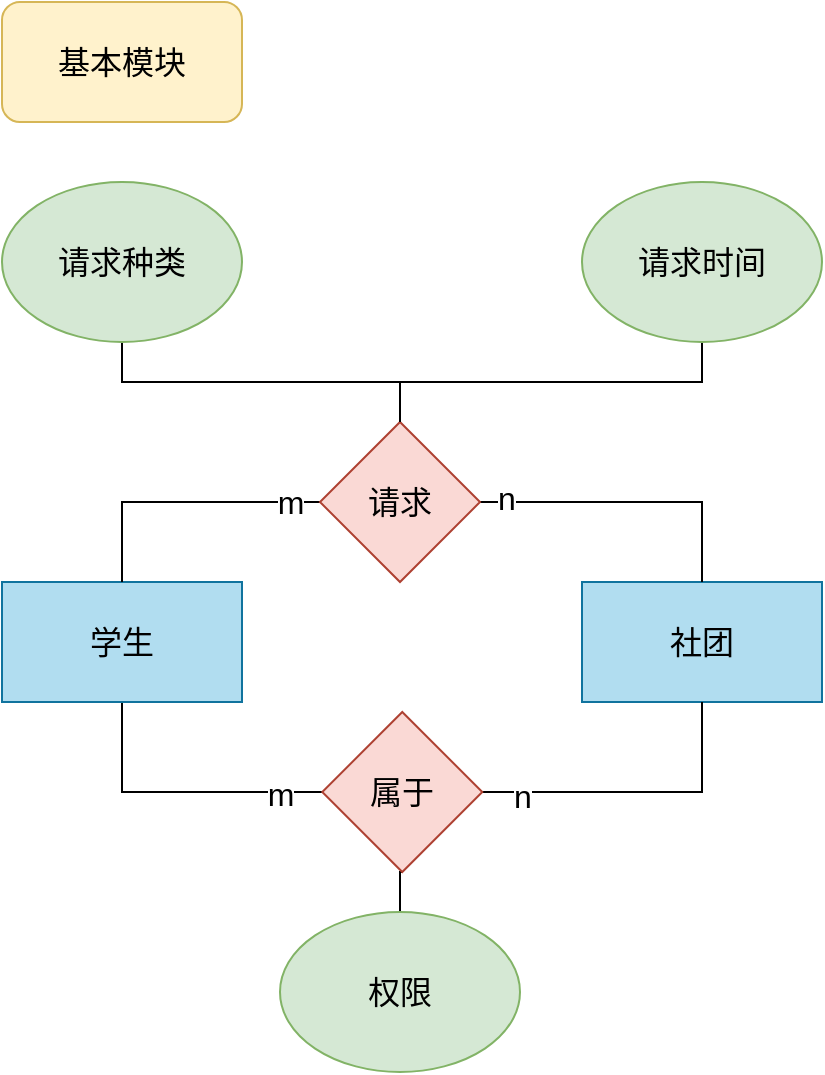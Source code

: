 <mxfile version="20.5.3" type="device" pages="4"><diagram id="HfHMMBgKjOuhLLUdaHjh" name="基本模块"><mxGraphModel dx="782" dy="380" grid="1" gridSize="10" guides="1" tooltips="1" connect="1" arrows="1" fold="1" page="1" pageScale="1" pageWidth="827" pageHeight="1169" math="0" shadow="0"><root><mxCell id="0"/><mxCell id="1" parent="0"/><mxCell id="8z9b3PiDJr3_wDg3IGPQ-1" value="社团" style="rounded=0;whiteSpace=wrap;html=1;fontSize=16;fillColor=#b1ddf0;strokeColor=#10739e;" parent="1" vertex="1"><mxGeometry x="310" y="320" width="120" height="60" as="geometry"/></mxCell><mxCell id="8z9b3PiDJr3_wDg3IGPQ-2" style="edgeStyle=orthogonalEdgeStyle;rounded=0;orthogonalLoop=1;jettySize=auto;html=1;exitX=0.5;exitY=1;exitDx=0;exitDy=0;entryX=0;entryY=0.5;entryDx=0;entryDy=0;endArrow=none;endFill=0;" parent="1" source="8z9b3PiDJr3_wDg3IGPQ-4" target="8z9b3PiDJr3_wDg3IGPQ-14" edge="1"><mxGeometry relative="1" as="geometry"/></mxCell><mxCell id="8z9b3PiDJr3_wDg3IGPQ-3" value="m" style="edgeLabel;html=1;align=center;verticalAlign=middle;resizable=0;points=[];fontSize=16;" parent="8z9b3PiDJr3_wDg3IGPQ-2" vertex="1" connectable="0"><mxGeometry x="0.699" y="-1" relative="1" as="geometry"><mxPoint as="offset"/></mxGeometry></mxCell><object label="&lt;font style=&quot;font-size: 16px;&quot;&gt;学生&lt;/font&gt;" id="8z9b3PiDJr3_wDg3IGPQ-4"><mxCell style="rounded=0;whiteSpace=wrap;html=1;fillColor=#b1ddf0;strokeColor=#10739e;" parent="1" vertex="1"><mxGeometry x="20" y="320" width="120" height="60" as="geometry"/></mxCell></object><mxCell id="8z9b3PiDJr3_wDg3IGPQ-5" style="edgeStyle=orthogonalEdgeStyle;rounded=0;orthogonalLoop=1;jettySize=auto;html=1;exitX=1;exitY=0.5;exitDx=0;exitDy=0;entryX=0.5;entryY=0;entryDx=0;entryDy=0;fontSize=16;endArrow=none;endFill=0;" parent="1" source="8z9b3PiDJr3_wDg3IGPQ-10" target="8z9b3PiDJr3_wDg3IGPQ-1" edge="1"><mxGeometry relative="1" as="geometry"/></mxCell><mxCell id="8z9b3PiDJr3_wDg3IGPQ-6" value="n" style="edgeLabel;html=1;align=center;verticalAlign=middle;resizable=0;points=[];fontSize=16;" parent="8z9b3PiDJr3_wDg3IGPQ-5" vertex="1" connectable="0"><mxGeometry x="-0.827" y="2" relative="1" as="geometry"><mxPoint as="offset"/></mxGeometry></mxCell><mxCell id="8z9b3PiDJr3_wDg3IGPQ-7" style="edgeStyle=orthogonalEdgeStyle;rounded=0;orthogonalLoop=1;jettySize=auto;html=1;exitX=0;exitY=0.5;exitDx=0;exitDy=0;entryX=0.5;entryY=0;entryDx=0;entryDy=0;fontSize=16;endArrow=none;endFill=0;" parent="1" source="8z9b3PiDJr3_wDg3IGPQ-10" target="8z9b3PiDJr3_wDg3IGPQ-4" edge="1"><mxGeometry relative="1" as="geometry"/></mxCell><mxCell id="8z9b3PiDJr3_wDg3IGPQ-8" value="m" style="edgeLabel;html=1;align=center;verticalAlign=middle;resizable=0;points=[];fontSize=16;" parent="8z9b3PiDJr3_wDg3IGPQ-7" vertex="1" connectable="0"><mxGeometry x="-0.779" relative="1" as="geometry"><mxPoint as="offset"/></mxGeometry></mxCell><mxCell id="8z9b3PiDJr3_wDg3IGPQ-9" style="edgeStyle=orthogonalEdgeStyle;rounded=0;orthogonalLoop=1;jettySize=auto;html=1;exitX=0.5;exitY=0;exitDx=0;exitDy=0;entryX=0.5;entryY=1;entryDx=0;entryDy=0;fontSize=16;endArrow=none;endFill=0;" parent="1" source="8z9b3PiDJr3_wDg3IGPQ-10" target="8z9b3PiDJr3_wDg3IGPQ-18" edge="1"><mxGeometry relative="1" as="geometry"/></mxCell><mxCell id="8z9b3PiDJr3_wDg3IGPQ-10" value="请求" style="rhombus;whiteSpace=wrap;html=1;fontSize=16;fillColor=#fad9d5;strokeColor=#ae4132;" parent="1" vertex="1"><mxGeometry x="179" y="240" width="80" height="80" as="geometry"/></mxCell><mxCell id="8z9b3PiDJr3_wDg3IGPQ-11" style="edgeStyle=orthogonalEdgeStyle;rounded=0;orthogonalLoop=1;jettySize=auto;html=1;exitX=1;exitY=0.5;exitDx=0;exitDy=0;entryX=0.5;entryY=1;entryDx=0;entryDy=0;endArrow=none;endFill=0;" parent="1" source="8z9b3PiDJr3_wDg3IGPQ-14" target="8z9b3PiDJr3_wDg3IGPQ-1" edge="1"><mxGeometry relative="1" as="geometry"/></mxCell><mxCell id="8z9b3PiDJr3_wDg3IGPQ-12" value="n" style="edgeLabel;html=1;align=center;verticalAlign=middle;resizable=0;points=[];fontSize=16;" parent="8z9b3PiDJr3_wDg3IGPQ-11" vertex="1" connectable="0"><mxGeometry x="-0.747" y="-2" relative="1" as="geometry"><mxPoint as="offset"/></mxGeometry></mxCell><mxCell id="8z9b3PiDJr3_wDg3IGPQ-13" style="edgeStyle=orthogonalEdgeStyle;rounded=0;orthogonalLoop=1;jettySize=auto;html=1;exitX=0.5;exitY=1;exitDx=0;exitDy=0;entryX=0.5;entryY=0;entryDx=0;entryDy=0;fontSize=16;endArrow=none;endFill=0;" parent="1" source="8z9b3PiDJr3_wDg3IGPQ-14" target="8z9b3PiDJr3_wDg3IGPQ-15" edge="1"><mxGeometry relative="1" as="geometry"/></mxCell><mxCell id="8z9b3PiDJr3_wDg3IGPQ-14" value="属于" style="rhombus;whiteSpace=wrap;html=1;fontSize=16;fillColor=#fad9d5;strokeColor=#ae4132;" parent="1" vertex="1"><mxGeometry x="180.14" y="385" width="80" height="80" as="geometry"/></mxCell><mxCell id="8z9b3PiDJr3_wDg3IGPQ-15" value="权限" style="ellipse;whiteSpace=wrap;html=1;fontSize=16;fillColor=#d5e8d4;strokeColor=#82b366;" parent="1" vertex="1"><mxGeometry x="159" y="485" width="120" height="80" as="geometry"/></mxCell><mxCell id="8z9b3PiDJr3_wDg3IGPQ-16" style="edgeStyle=orthogonalEdgeStyle;rounded=0;orthogonalLoop=1;jettySize=auto;html=1;exitX=0.5;exitY=1;exitDx=0;exitDy=0;fontSize=16;endArrow=none;endFill=0;" parent="1" source="8z9b3PiDJr3_wDg3IGPQ-17" target="8z9b3PiDJr3_wDg3IGPQ-10" edge="1"><mxGeometry relative="1" as="geometry"/></mxCell><mxCell id="8z9b3PiDJr3_wDg3IGPQ-17" value="请求种类" style="ellipse;whiteSpace=wrap;html=1;fontSize=16;fillColor=#d5e8d4;strokeColor=#82b366;" parent="1" vertex="1"><mxGeometry x="20" y="120" width="120" height="80" as="geometry"/></mxCell><mxCell id="8z9b3PiDJr3_wDg3IGPQ-18" value="请求时间" style="ellipse;whiteSpace=wrap;html=1;fontSize=16;fillColor=#d5e8d4;strokeColor=#82b366;" parent="1" vertex="1"><mxGeometry x="310" y="120" width="120" height="80" as="geometry"/></mxCell><mxCell id="0G0uav4h6JkBboMx7rfW-1" value="&lt;font style=&quot;font-size: 16px;&quot;&gt;基本模块&lt;/font&gt;" style="rounded=1;whiteSpace=wrap;html=1;fillColor=#fff2cc;strokeColor=#d6b656;" parent="1" vertex="1"><mxGeometry x="20" y="30" width="120" height="60" as="geometry"/></mxCell></root></mxGraphModel></diagram><diagram id="HntWrzWX98aYDgy6zQUX" name="审核模块"><mxGraphModel dx="782" dy="380" grid="1" gridSize="10" guides="1" tooltips="1" connect="1" arrows="1" fold="1" page="1" pageScale="1" pageWidth="827" pageHeight="1169" math="0" shadow="0"><root><mxCell id="0"/><mxCell id="1" parent="0"/><object label="&lt;font style=&quot;font-size: 16px;&quot;&gt;学生&lt;/font&gt;" id="AUVztkPSrTaZJ2wbBD_M-1"><mxCell style="rounded=0;whiteSpace=wrap;html=1;fillColor=#b1ddf0;strokeColor=#10739e;" parent="1" vertex="1"><mxGeometry x="188" y="235" width="120" height="60" as="geometry"/></mxCell></object><mxCell id="AUVztkPSrTaZJ2wbBD_M-2" value="社团" style="rounded=0;whiteSpace=wrap;html=1;fontSize=16;fillColor=#b1ddf0;strokeColor=#10739e;" parent="1" vertex="1"><mxGeometry x="360" y="130" width="120" height="60" as="geometry"/></mxCell><mxCell id="AUVztkPSrTaZJ2wbBD_M-3" value="系统管理员" style="rounded=0;whiteSpace=wrap;html=1;fontSize=16;fillColor=#b1ddf0;strokeColor=#10739e;" parent="1" vertex="1"><mxGeometry x="20" y="130" width="120" height="60" as="geometry"/></mxCell><mxCell id="AUVztkPSrTaZJ2wbBD_M-9" style="edgeStyle=orthogonalEdgeStyle;rounded=0;orthogonalLoop=1;jettySize=auto;html=1;exitX=0.5;exitY=1;exitDx=0;exitDy=0;entryX=0.5;entryY=0;entryDx=0;entryDy=0;endArrow=none;endFill=0;" parent="1" source="AUVztkPSrTaZJ2wbBD_M-5" target="AUVztkPSrTaZJ2wbBD_M-1" edge="1"><mxGeometry relative="1" as="geometry"/></mxCell><mxCell id="CLWI-_iRH6jA3KgMreeb-2" value="1" style="edgeLabel;html=1;align=center;verticalAlign=middle;resizable=0;points=[];" parent="AUVztkPSrTaZJ2wbBD_M-9" vertex="1" connectable="0"><mxGeometry x="-0.322" y="1" relative="1" as="geometry"><mxPoint as="offset"/></mxGeometry></mxCell><mxCell id="AUVztkPSrTaZJ2wbBD_M-12" style="edgeStyle=orthogonalEdgeStyle;rounded=0;orthogonalLoop=1;jettySize=auto;html=1;exitX=1;exitY=0.5;exitDx=0;exitDy=0;entryX=0;entryY=0.5;entryDx=0;entryDy=0;endArrow=none;endFill=0;" parent="1" source="AUVztkPSrTaZJ2wbBD_M-5" target="AUVztkPSrTaZJ2wbBD_M-2" edge="1"><mxGeometry relative="1" as="geometry"/></mxCell><mxCell id="CLWI-_iRH6jA3KgMreeb-3" value="n" style="edgeLabel;html=1;align=center;verticalAlign=middle;resizable=0;points=[];" parent="AUVztkPSrTaZJ2wbBD_M-12" vertex="1" connectable="0"><mxGeometry x="-0.75" y="1" relative="1" as="geometry"><mxPoint as="offset"/></mxGeometry></mxCell><mxCell id="AUVztkPSrTaZJ2wbBD_M-5" value="创立申请" style="rhombus;whiteSpace=wrap;html=1;fontSize=16;fillColor=#fad9d5;strokeColor=#ae4132;" parent="1" vertex="1"><mxGeometry x="208" y="120" width="80" height="80" as="geometry"/></mxCell><mxCell id="CLWI-_iRH6jA3KgMreeb-8" style="edgeStyle=orthogonalEdgeStyle;rounded=0;orthogonalLoop=1;jettySize=auto;html=1;exitX=0.5;exitY=1;exitDx=0;exitDy=0;entryX=0.5;entryY=0;entryDx=0;entryDy=0;endArrow=none;endFill=0;" parent="1" source="CLWI-_iRH6jA3KgMreeb-7" target="AUVztkPSrTaZJ2wbBD_M-5" edge="1"><mxGeometry relative="1" as="geometry"/></mxCell><mxCell id="CLWI-_iRH6jA3KgMreeb-7" value="&lt;font style=&quot;font-size: 16px;&quot;&gt;申请时间&lt;/font&gt;" style="ellipse;whiteSpace=wrap;html=1;fillColor=#d5e8d4;strokeColor=#82b366;" parent="1" vertex="1"><mxGeometry x="188" y="20" width="120" height="80" as="geometry"/></mxCell><mxCell id="-hNINhPCRN7O9Mf0St2r-1" value="&lt;font style=&quot;font-size: 16px;&quot;&gt;审核模块&lt;/font&gt;" style="rounded=1;whiteSpace=wrap;html=1;fillColor=#fff2cc;strokeColor=#d6b656;" parent="1" vertex="1"><mxGeometry x="20" y="30" width="120" height="60" as="geometry"/></mxCell></root></mxGraphModel></diagram><diagram id="F2oyYbn3-_K7THfVCTMn" name="公示模块"><mxGraphModel dx="782" dy="380" grid="1" gridSize="10" guides="1" tooltips="1" connect="1" arrows="1" fold="1" page="1" pageScale="1" pageWidth="827" pageHeight="1169" math="0" shadow="0"><root><mxCell id="0"/><mxCell id="1" parent="0"/><mxCell id="tmNCI1eQspocUglkBzCx-15" style="edgeStyle=orthogonalEdgeStyle;rounded=0;orthogonalLoop=1;jettySize=auto;html=1;exitX=1;exitY=0.5;exitDx=0;exitDy=0;entryX=0;entryY=0.5;entryDx=0;entryDy=0;fontSize=16;endArrow=none;endFill=0;" parent="1" source="tmNCI1eQspocUglkBzCx-1" target="tmNCI1eQspocUglkBzCx-3" edge="1"><mxGeometry relative="1" as="geometry"/></mxCell><mxCell id="u7XnXQqafc7HZ0w8KEFK-7" value="n" style="edgeLabel;html=1;align=center;verticalAlign=middle;resizable=0;points=[];" parent="tmNCI1eQspocUglkBzCx-15" vertex="1" connectable="0"><mxGeometry x="0.773" y="-1" relative="1" as="geometry"><mxPoint as="offset"/></mxGeometry></mxCell><mxCell id="tmNCI1eQspocUglkBzCx-1" value="社规" style="rounded=0;whiteSpace=wrap;html=1;fontSize=16;fillColor=#b1ddf0;strokeColor=#10739e;" parent="1" vertex="1"><mxGeometry x="192" y="290" width="120" height="60" as="geometry"/></mxCell><mxCell id="wFvnKjGPDNPlMGTJkCHM-3" style="edgeStyle=orthogonalEdgeStyle;rounded=0;orthogonalLoop=1;jettySize=auto;html=1;exitX=1;exitY=0.5;exitDx=0;exitDy=0;entryX=0;entryY=0.5;entryDx=0;entryDy=0;endArrow=none;endFill=0;" edge="1" parent="1" source="tmNCI1eQspocUglkBzCx-2" target="wFvnKjGPDNPlMGTJkCHM-1"><mxGeometry relative="1" as="geometry"/></mxCell><mxCell id="wFvnKjGPDNPlMGTJkCHM-7" value="n" style="edgeLabel;html=1;align=center;verticalAlign=middle;resizable=0;points=[];" vertex="1" connectable="0" parent="wFvnKjGPDNPlMGTJkCHM-3"><mxGeometry x="0.711" y="-1" relative="1" as="geometry"><mxPoint as="offset"/></mxGeometry></mxCell><mxCell id="tmNCI1eQspocUglkBzCx-2" value="活动" style="rounded=0;whiteSpace=wrap;html=1;fontSize=16;fillColor=#b1ddf0;strokeColor=#10739e;" parent="1" vertex="1"><mxGeometry x="378" y="160" width="120" height="60" as="geometry"/></mxCell><mxCell id="tmNCI1eQspocUglkBzCx-3" value="拥有" style="rhombus;whiteSpace=wrap;html=1;fontSize=16;fillColor=#fad9d5;strokeColor=#ae4132;" parent="1" vertex="1"><mxGeometry x="398" y="280" width="80" height="80" as="geometry"/></mxCell><mxCell id="tmNCI1eQspocUglkBzCx-14" style="edgeStyle=orthogonalEdgeStyle;rounded=0;orthogonalLoop=1;jettySize=auto;html=1;exitX=1;exitY=0.5;exitDx=0;exitDy=0;entryX=0;entryY=0.5;entryDx=0;entryDy=0;fontSize=16;endArrow=none;endFill=0;" parent="1" source="tmNCI1eQspocUglkBzCx-4" target="tmNCI1eQspocUglkBzCx-8" edge="1"><mxGeometry relative="1" as="geometry"/></mxCell><mxCell id="u7XnXQqafc7HZ0w8KEFK-6" value="n" style="edgeLabel;html=1;align=center;verticalAlign=middle;resizable=0;points=[];" parent="tmNCI1eQspocUglkBzCx-14" vertex="1" connectable="0"><mxGeometry x="-0.855" y="-1" relative="1" as="geometry"><mxPoint as="offset"/></mxGeometry></mxCell><mxCell id="tmNCI1eQspocUglkBzCx-4" value="发布" style="rhombus;whiteSpace=wrap;html=1;fontSize=16;fillColor=#fad9d5;strokeColor=#ae4132;" parent="1" vertex="1"><mxGeometry x="212" y="420" width="80" height="80" as="geometry"/></mxCell><mxCell id="tmNCI1eQspocUglkBzCx-16" value="" style="edgeStyle=orthogonalEdgeStyle;rounded=0;orthogonalLoop=1;jettySize=auto;html=1;fontSize=16;endArrow=none;endFill=0;" parent="1" source="tmNCI1eQspocUglkBzCx-5" target="tmNCI1eQspocUglkBzCx-3" edge="1"><mxGeometry relative="1" as="geometry"/></mxCell><mxCell id="u7XnXQqafc7HZ0w8KEFK-8" value="1" style="edgeLabel;html=1;align=center;verticalAlign=middle;resizable=0;points=[];" parent="tmNCI1eQspocUglkBzCx-16" vertex="1" connectable="0"><mxGeometry x="0.762" relative="1" as="geometry"><mxPoint as="offset"/></mxGeometry></mxCell><mxCell id="wFvnKjGPDNPlMGTJkCHM-5" style="edgeStyle=orthogonalEdgeStyle;rounded=0;orthogonalLoop=1;jettySize=auto;html=1;exitX=0.5;exitY=1;exitDx=0;exitDy=0;entryX=0.5;entryY=0;entryDx=0;entryDy=0;endArrow=none;endFill=0;" edge="1" parent="1" source="tmNCI1eQspocUglkBzCx-5" target="wFvnKjGPDNPlMGTJkCHM-2"><mxGeometry relative="1" as="geometry"/></mxCell><mxCell id="wFvnKjGPDNPlMGTJkCHM-9" value="1" style="edgeLabel;html=1;align=center;verticalAlign=middle;resizable=0;points=[];" vertex="1" connectable="0" parent="wFvnKjGPDNPlMGTJkCHM-5"><mxGeometry x="0.718" y="-1" relative="1" as="geometry"><mxPoint as="offset"/></mxGeometry></mxCell><mxCell id="tmNCI1eQspocUglkBzCx-5" value="社团" style="rounded=0;whiteSpace=wrap;html=1;fontSize=16;fillColor=#b1ddf0;strokeColor=#10739e;" parent="1" vertex="1"><mxGeometry x="528" y="290" width="120" height="60" as="geometry"/></mxCell><mxCell id="tmNCI1eQspocUglkBzCx-9" style="edgeStyle=orthogonalEdgeStyle;rounded=0;orthogonalLoop=1;jettySize=auto;html=1;exitX=0.5;exitY=0;exitDx=0;exitDy=0;entryX=0;entryY=0.5;entryDx=0;entryDy=0;fontSize=16;endArrow=none;endFill=0;" parent="1" source="tmNCI1eQspocUglkBzCx-6" target="tmNCI1eQspocUglkBzCx-7" edge="1"><mxGeometry relative="1" as="geometry"/></mxCell><mxCell id="u7XnXQqafc7HZ0w8KEFK-1" value="m" style="edgeLabel;html=1;align=center;verticalAlign=middle;resizable=0;points=[];" parent="tmNCI1eQspocUglkBzCx-9" vertex="1" connectable="0"><mxGeometry x="0.906" y="1" relative="1" as="geometry"><mxPoint as="offset"/></mxGeometry></mxCell><mxCell id="tmNCI1eQspocUglkBzCx-10" style="edgeStyle=orthogonalEdgeStyle;rounded=0;orthogonalLoop=1;jettySize=auto;html=1;exitX=0.5;exitY=1;exitDx=0;exitDy=0;entryX=0;entryY=0.5;entryDx=0;entryDy=0;fontSize=16;endArrow=none;endFill=0;" parent="1" source="tmNCI1eQspocUglkBzCx-6" target="tmNCI1eQspocUglkBzCx-4" edge="1"><mxGeometry relative="1" as="geometry"/></mxCell><mxCell id="u7XnXQqafc7HZ0w8KEFK-4" value="m" style="edgeLabel;html=1;align=center;verticalAlign=middle;resizable=0;points=[];" parent="tmNCI1eQspocUglkBzCx-10" vertex="1" connectable="0"><mxGeometry x="0.927" y="-2" relative="1" as="geometry"><mxPoint as="offset"/></mxGeometry></mxCell><object label="&lt;font style=&quot;font-size: 16px;&quot;&gt;学生&lt;/font&gt;" id="tmNCI1eQspocUglkBzCx-6"><mxCell style="rounded=0;whiteSpace=wrap;html=1;fillColor=#b1ddf0;strokeColor=#10739e;" parent="1" vertex="1"><mxGeometry x="10" y="290" width="120" height="60" as="geometry"/></mxCell></object><mxCell id="tmNCI1eQspocUglkBzCx-13" style="edgeStyle=orthogonalEdgeStyle;rounded=0;orthogonalLoop=1;jettySize=auto;html=1;exitX=1;exitY=0.5;exitDx=0;exitDy=0;entryX=0;entryY=0.5;entryDx=0;entryDy=0;fontSize=16;endArrow=none;endFill=0;" parent="1" source="tmNCI1eQspocUglkBzCx-7" target="tmNCI1eQspocUglkBzCx-2" edge="1"><mxGeometry relative="1" as="geometry"/></mxCell><mxCell id="u7XnXQqafc7HZ0w8KEFK-3" value="n" style="edgeLabel;html=1;align=center;verticalAlign=middle;resizable=0;points=[];" parent="tmNCI1eQspocUglkBzCx-13" vertex="1" connectable="0"><mxGeometry x="-0.8" y="-2" relative="1" as="geometry"><mxPoint as="offset"/></mxGeometry></mxCell><mxCell id="tmNCI1eQspocUglkBzCx-7" value="&lt;font style=&quot;font-size: 16px;&quot;&gt;参加&lt;/font&gt;" style="rhombus;whiteSpace=wrap;html=1;fillColor=#fad9d5;strokeColor=#ae4132;" parent="1" vertex="1"><mxGeometry x="212" y="150" width="80" height="80" as="geometry"/></mxCell><mxCell id="wFvnKjGPDNPlMGTJkCHM-6" style="edgeStyle=orthogonalEdgeStyle;rounded=0;orthogonalLoop=1;jettySize=auto;html=1;exitX=1;exitY=0.5;exitDx=0;exitDy=0;endArrow=none;endFill=0;" edge="1" parent="1" source="tmNCI1eQspocUglkBzCx-8" target="wFvnKjGPDNPlMGTJkCHM-2"><mxGeometry relative="1" as="geometry"/></mxCell><mxCell id="wFvnKjGPDNPlMGTJkCHM-10" value="n" style="edgeLabel;html=1;align=center;verticalAlign=middle;resizable=0;points=[];" vertex="1" connectable="0" parent="wFvnKjGPDNPlMGTJkCHM-6"><mxGeometry x="0.733" y="2" relative="1" as="geometry"><mxPoint as="offset"/></mxGeometry></mxCell><mxCell id="tmNCI1eQspocUglkBzCx-8" value="公告" style="rounded=0;whiteSpace=wrap;html=1;fontSize=16;fillColor=#b1ddf0;strokeColor=#10739e;" parent="1" vertex="1"><mxGeometry x="378" y="430" width="120" height="60" as="geometry"/></mxCell><mxCell id="tmNCI1eQspocUglkBzCx-18" style="edgeStyle=orthogonalEdgeStyle;rounded=0;orthogonalLoop=1;jettySize=auto;html=1;exitX=0.5;exitY=1;exitDx=0;exitDy=0;entryX=0.5;entryY=0;entryDx=0;entryDy=0;fontSize=16;endArrow=none;endFill=0;" parent="1" source="tmNCI1eQspocUglkBzCx-17" target="tmNCI1eQspocUglkBzCx-7" edge="1"><mxGeometry relative="1" as="geometry"/></mxCell><mxCell id="tmNCI1eQspocUglkBzCx-17" value="参与身份" style="ellipse;whiteSpace=wrap;html=1;fontSize=16;fillColor=#d5e8d4;strokeColor=#82b366;" parent="1" vertex="1"><mxGeometry x="192" y="50" width="120" height="80" as="geometry"/></mxCell><mxCell id="hm0Q4s1agZ47yECfz5xE-1" value="&lt;font style=&quot;font-size: 16px;&quot;&gt;公示模块&lt;/font&gt;" style="rounded=1;whiteSpace=wrap;html=1;fillColor=#fff2cc;strokeColor=#d6b656;" parent="1" vertex="1"><mxGeometry x="20" y="30" width="120" height="60" as="geometry"/></mxCell><mxCell id="wFvnKjGPDNPlMGTJkCHM-4" style="edgeStyle=orthogonalEdgeStyle;rounded=0;orthogonalLoop=1;jettySize=auto;html=1;exitX=0.5;exitY=1;exitDx=0;exitDy=0;entryX=0.5;entryY=0;entryDx=0;entryDy=0;endArrow=none;endFill=0;" edge="1" parent="1" source="wFvnKjGPDNPlMGTJkCHM-1" target="tmNCI1eQspocUglkBzCx-5"><mxGeometry relative="1" as="geometry"/></mxCell><mxCell id="wFvnKjGPDNPlMGTJkCHM-8" value="1" style="edgeLabel;html=1;align=center;verticalAlign=middle;resizable=0;points=[];" vertex="1" connectable="0" parent="wFvnKjGPDNPlMGTJkCHM-4"><mxGeometry x="-0.644" y="-1" relative="1" as="geometry"><mxPoint as="offset"/></mxGeometry></mxCell><mxCell id="wFvnKjGPDNPlMGTJkCHM-1" value="拥有" style="rhombus;whiteSpace=wrap;html=1;fontSize=16;fillColor=#fad9d5;strokeColor=#ae4132;" vertex="1" parent="1"><mxGeometry x="548" y="150" width="80" height="80" as="geometry"/></mxCell><mxCell id="wFvnKjGPDNPlMGTJkCHM-2" value="拥有" style="rhombus;whiteSpace=wrap;html=1;fontSize=16;fillColor=#fad9d5;strokeColor=#ae4132;" vertex="1" parent="1"><mxGeometry x="548" y="420" width="80" height="80" as="geometry"/></mxCell></root></mxGraphModel></diagram><diagram id="ZLCUX1jOvkBTuPhFeSdq" name="讨论模块"><mxGraphModel dx="1303" dy="633" grid="1" gridSize="10" guides="1" tooltips="1" connect="1" arrows="1" fold="1" page="1" pageScale="1" pageWidth="827" pageHeight="1169" math="0" shadow="0"><root><mxCell id="0"/><mxCell id="1" parent="0"/><mxCell id="krF1_MGpVZmRCIdNHQR9-1" value="系统管理员" style="rounded=0;whiteSpace=wrap;html=1;fontSize=16;fillColor=#b1ddf0;strokeColor=#10739e;" parent="1" vertex="1"><mxGeometry x="412" y="390" width="120" height="60" as="geometry"/></mxCell><mxCell id="krF1_MGpVZmRCIdNHQR9-12" style="edgeStyle=orthogonalEdgeStyle;rounded=0;orthogonalLoop=1;jettySize=auto;html=1;exitX=0.5;exitY=1;exitDx=0;exitDy=0;entryX=0.5;entryY=0;entryDx=0;entryDy=0;fontSize=16;endArrow=none;endFill=0;" parent="1" source="krF1_MGpVZmRCIdNHQR9-2" target="krF1_MGpVZmRCIdNHQR9-10" edge="1"><mxGeometry relative="1" as="geometry"/></mxCell><mxCell id="eUgmM0jOB4Pv4KWk7Wbd-2" value="1" style="edgeLabel;html=1;align=center;verticalAlign=middle;resizable=0;points=[];" vertex="1" connectable="0" parent="krF1_MGpVZmRCIdNHQR9-12"><mxGeometry x="-0.774" y="1" relative="1" as="geometry"><mxPoint as="offset"/></mxGeometry></mxCell><mxCell id="krF1_MGpVZmRCIdNHQR9-13" style="edgeStyle=orthogonalEdgeStyle;rounded=0;orthogonalLoop=1;jettySize=auto;html=1;exitX=1;exitY=0.5;exitDx=0;exitDy=0;entryX=0;entryY=0.5;entryDx=0;entryDy=0;fontSize=16;endArrow=none;endFill=0;" parent="1" source="krF1_MGpVZmRCIdNHQR9-2" target="krF1_MGpVZmRCIdNHQR9-7" edge="1"><mxGeometry relative="1" as="geometry"/></mxCell><mxCell id="eUgmM0jOB4Pv4KWk7Wbd-8" value="n" style="edgeLabel;html=1;align=center;verticalAlign=middle;resizable=0;points=[];" vertex="1" connectable="0" parent="krF1_MGpVZmRCIdNHQR9-13"><mxGeometry x="-0.787" y="-1" relative="1" as="geometry"><mxPoint as="offset"/></mxGeometry></mxCell><mxCell id="krF1_MGpVZmRCIdNHQR9-2" value="发布" style="rhombus;whiteSpace=wrap;html=1;fontSize=16;fillColor=#fad9d5;strokeColor=#ae4132;" parent="1" vertex="1"><mxGeometry x="242" y="120" width="80" height="80" as="geometry"/></mxCell><mxCell id="krF1_MGpVZmRCIdNHQR9-18" style="edgeStyle=orthogonalEdgeStyle;rounded=0;orthogonalLoop=1;jettySize=auto;html=1;exitX=1;exitY=0.5;exitDx=0;exitDy=0;entryX=0;entryY=0.5;entryDx=0;entryDy=0;fontSize=16;endArrow=none;endFill=0;" parent="1" source="krF1_MGpVZmRCIdNHQR9-3" target="krF1_MGpVZmRCIdNHQR9-1" edge="1"><mxGeometry relative="1" as="geometry"/></mxCell><mxCell id="eUgmM0jOB4Pv4KWk7Wbd-11" value="1" style="edgeLabel;html=1;align=center;verticalAlign=middle;resizable=0;points=[];" vertex="1" connectable="0" parent="krF1_MGpVZmRCIdNHQR9-18"><mxGeometry x="-0.854" y="1" relative="1" as="geometry"><mxPoint as="offset"/></mxGeometry></mxCell><mxCell id="krF1_MGpVZmRCIdNHQR9-3" value="发布" style="rhombus;whiteSpace=wrap;html=1;fontSize=16;fillColor=#fad9d5;strokeColor=#ae4132;" parent="1" vertex="1"><mxGeometry x="242" y="380" width="80" height="80" as="geometry"/></mxCell><mxCell id="krF1_MGpVZmRCIdNHQR9-11" style="edgeStyle=orthogonalEdgeStyle;rounded=0;orthogonalLoop=1;jettySize=auto;html=1;exitX=1;exitY=0.5;exitDx=0;exitDy=0;entryX=0;entryY=0.5;entryDx=0;entryDy=0;fontSize=16;endArrow=none;endFill=0;" parent="1" source="krF1_MGpVZmRCIdNHQR9-4" target="krF1_MGpVZmRCIdNHQR9-2" edge="1"><mxGeometry relative="1" as="geometry"/></mxCell><mxCell id="eUgmM0jOB4Pv4KWk7Wbd-1" value="1" style="edgeLabel;html=1;align=center;verticalAlign=middle;resizable=0;points=[];" vertex="1" connectable="0" parent="krF1_MGpVZmRCIdNHQR9-11"><mxGeometry x="0.832" relative="1" as="geometry"><mxPoint as="offset"/></mxGeometry></mxCell><mxCell id="krF1_MGpVZmRCIdNHQR9-15" style="edgeStyle=orthogonalEdgeStyle;rounded=0;orthogonalLoop=1;jettySize=auto;html=1;exitX=0.5;exitY=1;exitDx=0;exitDy=0;fontSize=16;endArrow=none;endFill=0;" parent="1" source="krF1_MGpVZmRCIdNHQR9-4" target="krF1_MGpVZmRCIdNHQR9-6" edge="1"><mxGeometry relative="1" as="geometry"/></mxCell><mxCell id="eUgmM0jOB4Pv4KWk7Wbd-4" value="1" style="edgeLabel;html=1;align=center;verticalAlign=middle;resizable=0;points=[];" vertex="1" connectable="0" parent="krF1_MGpVZmRCIdNHQR9-15"><mxGeometry x="0.739" relative="1" as="geometry"><mxPoint as="offset"/></mxGeometry></mxCell><object label="&lt;font style=&quot;font-size: 16px;&quot;&gt;学生&lt;/font&gt;" id="krF1_MGpVZmRCIdNHQR9-4"><mxCell style="rounded=0;whiteSpace=wrap;html=1;fillColor=#b1ddf0;strokeColor=#10739e;" parent="1" vertex="1"><mxGeometry x="30" y="130" width="120" height="60" as="geometry"/></mxCell></object><mxCell id="krF1_MGpVZmRCIdNHQR9-16" style="edgeStyle=orthogonalEdgeStyle;rounded=0;orthogonalLoop=1;jettySize=auto;html=1;exitX=0.5;exitY=1;exitDx=0;exitDy=0;entryX=0.5;entryY=0;entryDx=0;entryDy=0;fontSize=16;endArrow=none;endFill=0;" parent="1" source="krF1_MGpVZmRCIdNHQR9-6" target="krF1_MGpVZmRCIdNHQR9-8" edge="1"><mxGeometry relative="1" as="geometry"/></mxCell><mxCell id="eUgmM0jOB4Pv4KWk7Wbd-5" value="n" style="edgeLabel;html=1;align=center;verticalAlign=middle;resizable=0;points=[];" vertex="1" connectable="0" parent="krF1_MGpVZmRCIdNHQR9-16"><mxGeometry x="-0.721" y="1" relative="1" as="geometry"><mxPoint as="offset"/></mxGeometry></mxCell><mxCell id="krF1_MGpVZmRCIdNHQR9-20" style="edgeStyle=orthogonalEdgeStyle;rounded=0;orthogonalLoop=1;jettySize=auto;html=1;exitX=1;exitY=0.5;exitDx=0;exitDy=0;entryX=0;entryY=0.5;entryDx=0;entryDy=0;fontSize=16;endArrow=none;endFill=0;" parent="1" source="krF1_MGpVZmRCIdNHQR9-6" target="krF1_MGpVZmRCIdNHQR9-10" edge="1"><mxGeometry relative="1" as="geometry"/></mxCell><mxCell id="eUgmM0jOB4Pv4KWk7Wbd-3" value="1" style="edgeLabel;html=1;align=center;verticalAlign=middle;resizable=0;points=[];" vertex="1" connectable="0" parent="krF1_MGpVZmRCIdNHQR9-20"><mxGeometry x="-0.886" y="-2" relative="1" as="geometry"><mxPoint as="offset"/></mxGeometry></mxCell><mxCell id="krF1_MGpVZmRCIdNHQR9-6" value="发布" style="rhombus;whiteSpace=wrap;html=1;fontSize=16;fillColor=#fad9d5;strokeColor=#ae4132;" parent="1" vertex="1"><mxGeometry x="50" y="250" width="80" height="80" as="geometry"/></mxCell><mxCell id="krF1_MGpVZmRCIdNHQR9-14" style="edgeStyle=orthogonalEdgeStyle;rounded=0;orthogonalLoop=1;jettySize=auto;html=1;exitX=0.5;exitY=1;exitDx=0;exitDy=0;entryX=0.5;entryY=0;entryDx=0;entryDy=0;fontSize=16;endArrow=none;endFill=0;" parent="1" source="krF1_MGpVZmRCIdNHQR9-7" target="krF1_MGpVZmRCIdNHQR9-9" edge="1"><mxGeometry relative="1" as="geometry"/></mxCell><mxCell id="eUgmM0jOB4Pv4KWk7Wbd-14" value="n" style="edgeLabel;html=1;align=center;verticalAlign=middle;resizable=0;points=[];" vertex="1" connectable="0" parent="krF1_MGpVZmRCIdNHQR9-14"><mxGeometry x="0.734" y="-2" relative="1" as="geometry"><mxPoint as="offset"/></mxGeometry></mxCell><mxCell id="lJHASaU6eS742trGgRWP-1" style="edgeStyle=orthogonalEdgeStyle;rounded=0;orthogonalLoop=1;jettySize=auto;html=1;exitX=1;exitY=0.5;exitDx=0;exitDy=0;fontSize=16;endArrow=none;endFill=0;" parent="1" source="krF1_MGpVZmRCIdNHQR9-7" target="krF1_MGpVZmRCIdNHQR9-23" edge="1"><mxGeometry relative="1" as="geometry"/></mxCell><mxCell id="eUgmM0jOB4Pv4KWk7Wbd-16" value="1" style="edgeLabel;html=1;align=center;verticalAlign=middle;resizable=0;points=[];" vertex="1" connectable="0" parent="lJHASaU6eS742trGgRWP-1"><mxGeometry x="0.937" y="1" relative="1" as="geometry"><mxPoint as="offset"/></mxGeometry></mxCell><mxCell id="krF1_MGpVZmRCIdNHQR9-7" value="主题帖" style="rounded=0;whiteSpace=wrap;html=1;fontSize=16;fillColor=#b1ddf0;strokeColor=#10739e;" parent="1" vertex="1"><mxGeometry x="412" y="130" width="120" height="60" as="geometry"/></mxCell><mxCell id="krF1_MGpVZmRCIdNHQR9-17" style="edgeStyle=orthogonalEdgeStyle;rounded=0;orthogonalLoop=1;jettySize=auto;html=1;exitX=1;exitY=0.5;exitDx=0;exitDy=0;entryX=0;entryY=0.5;entryDx=0;entryDy=0;fontSize=16;endArrow=none;endFill=0;" parent="1" source="krF1_MGpVZmRCIdNHQR9-8" target="krF1_MGpVZmRCIdNHQR9-3" edge="1"><mxGeometry relative="1" as="geometry"/></mxCell><mxCell id="eUgmM0jOB4Pv4KWk7Wbd-9" value="n" style="edgeLabel;html=1;align=center;verticalAlign=middle;resizable=0;points=[];" vertex="1" connectable="0" parent="krF1_MGpVZmRCIdNHQR9-17"><mxGeometry x="0.791" y="-2" relative="1" as="geometry"><mxPoint as="offset"/></mxGeometry></mxCell><mxCell id="lJHASaU6eS742trGgRWP-2" style="edgeStyle=orthogonalEdgeStyle;rounded=0;orthogonalLoop=1;jettySize=auto;html=1;exitX=0.5;exitY=1;exitDx=0;exitDy=0;entryX=0;entryY=0.5;entryDx=0;entryDy=0;fontSize=16;endArrow=none;endFill=0;" parent="1" source="krF1_MGpVZmRCIdNHQR9-8" target="krF1_MGpVZmRCIdNHQR9-23" edge="1"><mxGeometry relative="1" as="geometry"/></mxCell><mxCell id="eUgmM0jOB4Pv4KWk7Wbd-15" value="n" style="edgeLabel;html=1;align=center;verticalAlign=middle;resizable=0;points=[];" vertex="1" connectable="0" parent="lJHASaU6eS742trGgRWP-2"><mxGeometry x="0.943" relative="1" as="geometry"><mxPoint as="offset"/></mxGeometry></mxCell><mxCell id="krF1_MGpVZmRCIdNHQR9-8" value="回复帖" style="rounded=0;whiteSpace=wrap;html=1;fontSize=16;fillColor=#b1ddf0;strokeColor=#10739e;" parent="1" vertex="1"><mxGeometry x="30" y="390" width="120" height="60" as="geometry"/></mxCell><mxCell id="krF1_MGpVZmRCIdNHQR9-19" style="edgeStyle=orthogonalEdgeStyle;rounded=0;orthogonalLoop=1;jettySize=auto;html=1;exitX=0.5;exitY=1;exitDx=0;exitDy=0;fontSize=16;endArrow=none;endFill=0;" parent="1" source="krF1_MGpVZmRCIdNHQR9-9" target="krF1_MGpVZmRCIdNHQR9-1" edge="1"><mxGeometry relative="1" as="geometry"/></mxCell><mxCell id="eUgmM0jOB4Pv4KWk7Wbd-12" value="1" style="edgeLabel;html=1;align=center;verticalAlign=middle;resizable=0;points=[];" vertex="1" connectable="0" parent="krF1_MGpVZmRCIdNHQR9-19"><mxGeometry x="-0.711" y="1" relative="1" as="geometry"><mxPoint as="offset"/></mxGeometry></mxCell><mxCell id="krF1_MGpVZmRCIdNHQR9-9" value="发布" style="rhombus;whiteSpace=wrap;html=1;fontSize=16;fillColor=#fad9d5;strokeColor=#ae4132;" parent="1" vertex="1"><mxGeometry x="432" y="250" width="80" height="80" as="geometry"/></mxCell><mxCell id="krF1_MGpVZmRCIdNHQR9-21" style="edgeStyle=orthogonalEdgeStyle;rounded=0;orthogonalLoop=1;jettySize=auto;html=1;exitX=1;exitY=0.5;exitDx=0;exitDy=0;entryX=0;entryY=0.5;entryDx=0;entryDy=0;fontSize=16;endArrow=none;endFill=0;" parent="1" source="krF1_MGpVZmRCIdNHQR9-10" target="krF1_MGpVZmRCIdNHQR9-9" edge="1"><mxGeometry relative="1" as="geometry"/></mxCell><mxCell id="eUgmM0jOB4Pv4KWk7Wbd-13" value="1" style="edgeLabel;html=1;align=center;verticalAlign=middle;resizable=0;points=[];" vertex="1" connectable="0" parent="krF1_MGpVZmRCIdNHQR9-21"><mxGeometry x="0.818" y="-1" relative="1" as="geometry"><mxPoint as="offset"/></mxGeometry></mxCell><mxCell id="krF1_MGpVZmRCIdNHQR9-22" style="edgeStyle=orthogonalEdgeStyle;rounded=0;orthogonalLoop=1;jettySize=auto;html=1;exitX=0.5;exitY=1;exitDx=0;exitDy=0;entryX=0.5;entryY=0;entryDx=0;entryDy=0;fontSize=16;endArrow=none;endFill=0;" parent="1" source="krF1_MGpVZmRCIdNHQR9-10" target="krF1_MGpVZmRCIdNHQR9-3" edge="1"><mxGeometry relative="1" as="geometry"/></mxCell><mxCell id="eUgmM0jOB4Pv4KWk7Wbd-10" value="1" style="edgeLabel;html=1;align=center;verticalAlign=middle;resizable=0;points=[];" vertex="1" connectable="0" parent="krF1_MGpVZmRCIdNHQR9-22"><mxGeometry x="0.692" y="-2" relative="1" as="geometry"><mxPoint as="offset"/></mxGeometry></mxCell><object label="&lt;font style=&quot;font-size: 16px;&quot;&gt;社团&lt;/font&gt;" id="krF1_MGpVZmRCIdNHQR9-10"><mxCell style="rounded=0;whiteSpace=wrap;html=1;fillColor=#b1ddf0;strokeColor=#10739e;" parent="1" vertex="1"><mxGeometry x="222" y="260" width="120" height="60" as="geometry"/></mxCell></object><mxCell id="krF1_MGpVZmRCIdNHQR9-23" value="回复" style="rhombus;whiteSpace=wrap;html=1;fontSize=16;fillColor=#fad9d5;strokeColor=#ae4132;" parent="1" vertex="1"><mxGeometry x="562" y="480" width="80" height="80" as="geometry"/></mxCell><mxCell id="btmEroUzYQ_QsPPfXnJC-1" value="&lt;font style=&quot;font-size: 16px;&quot;&gt;讨论模块&lt;/font&gt;" style="rounded=1;whiteSpace=wrap;html=1;fillColor=#fff2cc;strokeColor=#d6b656;" vertex="1" parent="1"><mxGeometry x="20" y="30" width="120" height="60" as="geometry"/></mxCell></root></mxGraphModel></diagram></mxfile>